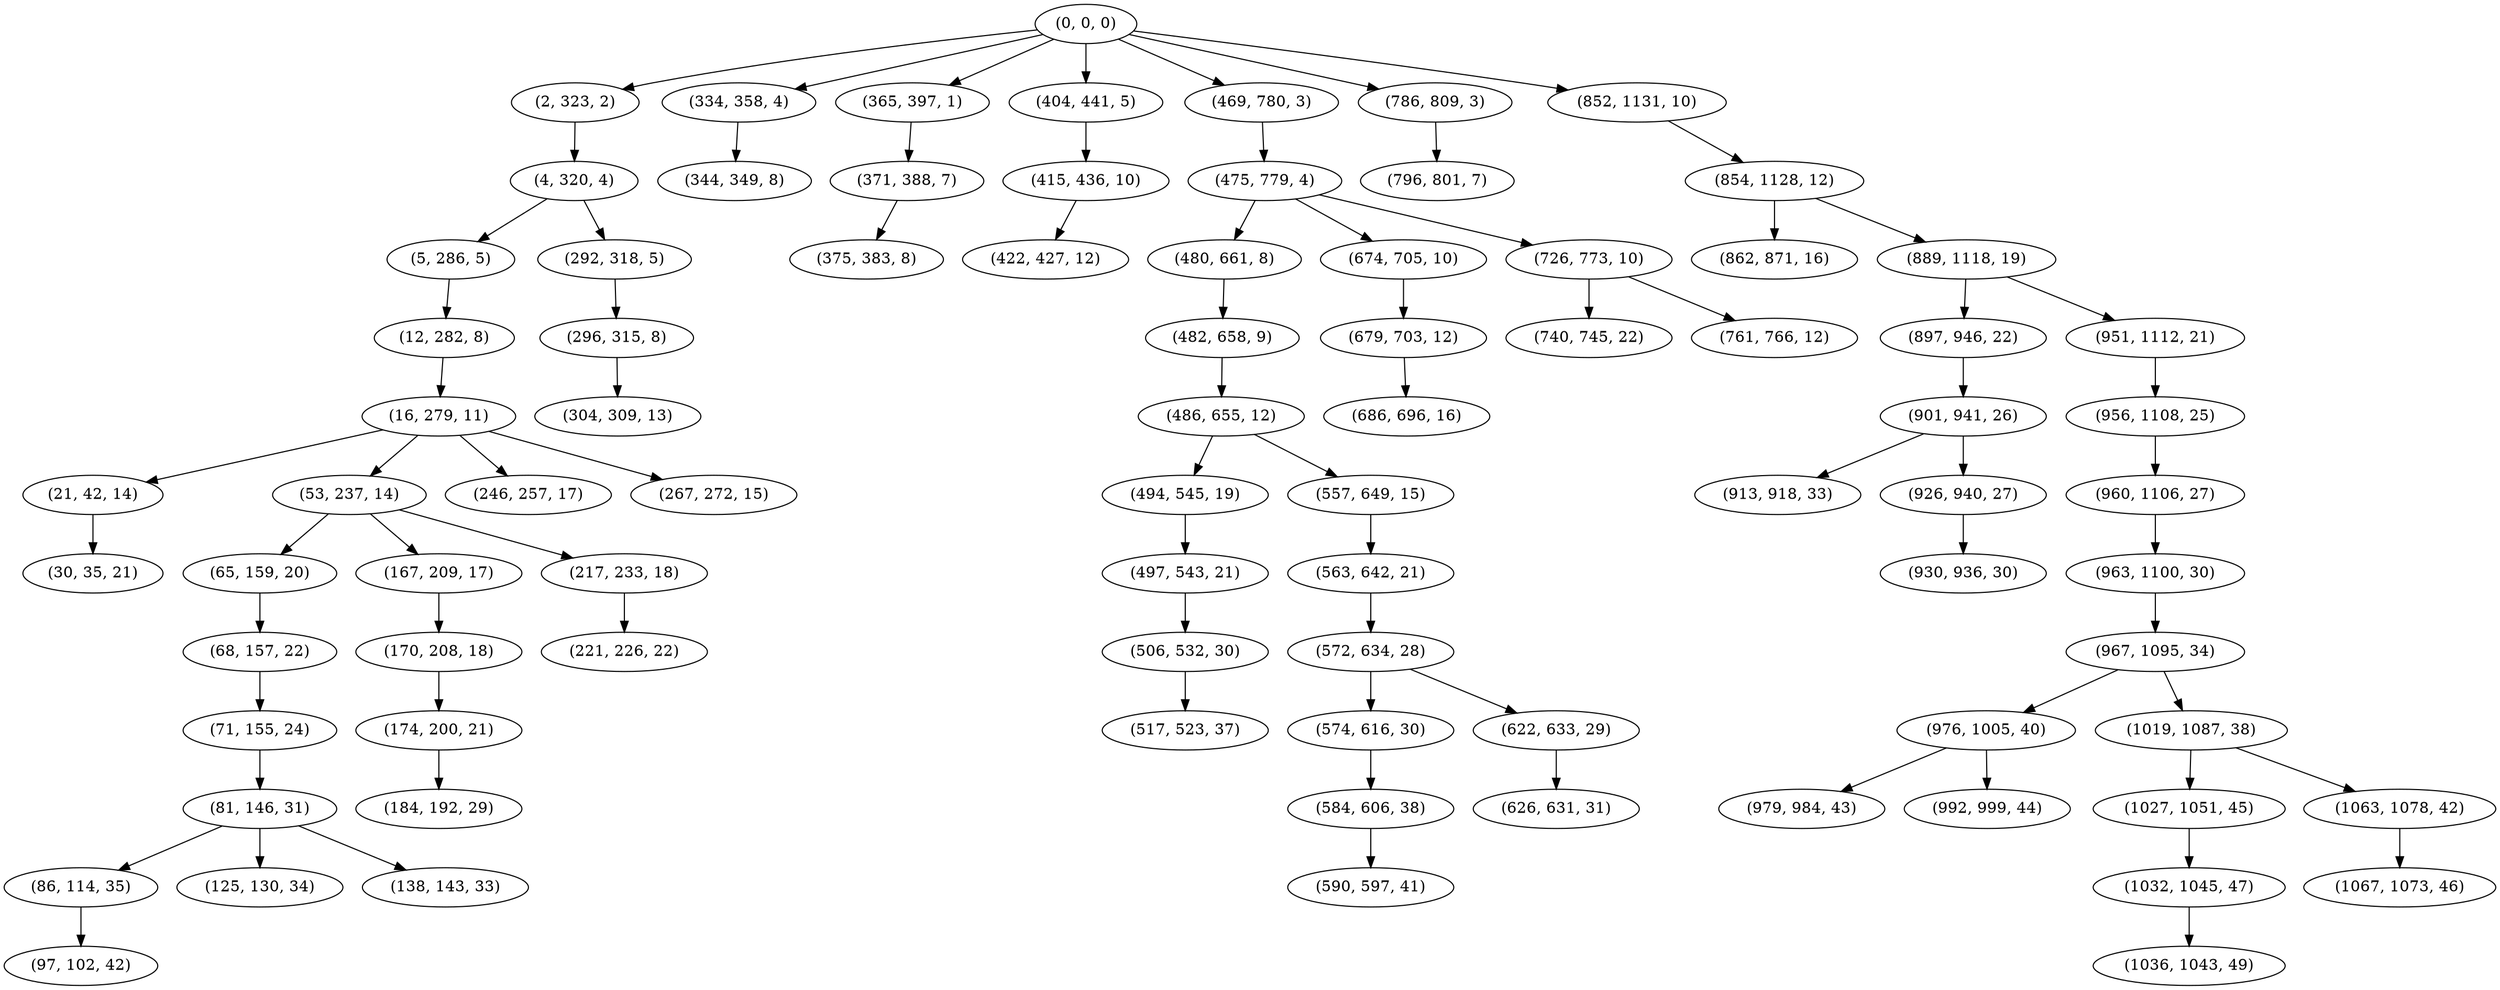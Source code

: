 digraph tree {
    "(0, 0, 0)";
    "(2, 323, 2)";
    "(4, 320, 4)";
    "(5, 286, 5)";
    "(12, 282, 8)";
    "(16, 279, 11)";
    "(21, 42, 14)";
    "(30, 35, 21)";
    "(53, 237, 14)";
    "(65, 159, 20)";
    "(68, 157, 22)";
    "(71, 155, 24)";
    "(81, 146, 31)";
    "(86, 114, 35)";
    "(97, 102, 42)";
    "(125, 130, 34)";
    "(138, 143, 33)";
    "(167, 209, 17)";
    "(170, 208, 18)";
    "(174, 200, 21)";
    "(184, 192, 29)";
    "(217, 233, 18)";
    "(221, 226, 22)";
    "(246, 257, 17)";
    "(267, 272, 15)";
    "(292, 318, 5)";
    "(296, 315, 8)";
    "(304, 309, 13)";
    "(334, 358, 4)";
    "(344, 349, 8)";
    "(365, 397, 1)";
    "(371, 388, 7)";
    "(375, 383, 8)";
    "(404, 441, 5)";
    "(415, 436, 10)";
    "(422, 427, 12)";
    "(469, 780, 3)";
    "(475, 779, 4)";
    "(480, 661, 8)";
    "(482, 658, 9)";
    "(486, 655, 12)";
    "(494, 545, 19)";
    "(497, 543, 21)";
    "(506, 532, 30)";
    "(517, 523, 37)";
    "(557, 649, 15)";
    "(563, 642, 21)";
    "(572, 634, 28)";
    "(574, 616, 30)";
    "(584, 606, 38)";
    "(590, 597, 41)";
    "(622, 633, 29)";
    "(626, 631, 31)";
    "(674, 705, 10)";
    "(679, 703, 12)";
    "(686, 696, 16)";
    "(726, 773, 10)";
    "(740, 745, 22)";
    "(761, 766, 12)";
    "(786, 809, 3)";
    "(796, 801, 7)";
    "(852, 1131, 10)";
    "(854, 1128, 12)";
    "(862, 871, 16)";
    "(889, 1118, 19)";
    "(897, 946, 22)";
    "(901, 941, 26)";
    "(913, 918, 33)";
    "(926, 940, 27)";
    "(930, 936, 30)";
    "(951, 1112, 21)";
    "(956, 1108, 25)";
    "(960, 1106, 27)";
    "(963, 1100, 30)";
    "(967, 1095, 34)";
    "(976, 1005, 40)";
    "(979, 984, 43)";
    "(992, 999, 44)";
    "(1019, 1087, 38)";
    "(1027, 1051, 45)";
    "(1032, 1045, 47)";
    "(1036, 1043, 49)";
    "(1063, 1078, 42)";
    "(1067, 1073, 46)";
    "(0, 0, 0)" -> "(2, 323, 2)";
    "(0, 0, 0)" -> "(334, 358, 4)";
    "(0, 0, 0)" -> "(365, 397, 1)";
    "(0, 0, 0)" -> "(404, 441, 5)";
    "(0, 0, 0)" -> "(469, 780, 3)";
    "(0, 0, 0)" -> "(786, 809, 3)";
    "(0, 0, 0)" -> "(852, 1131, 10)";
    "(2, 323, 2)" -> "(4, 320, 4)";
    "(4, 320, 4)" -> "(5, 286, 5)";
    "(4, 320, 4)" -> "(292, 318, 5)";
    "(5, 286, 5)" -> "(12, 282, 8)";
    "(12, 282, 8)" -> "(16, 279, 11)";
    "(16, 279, 11)" -> "(21, 42, 14)";
    "(16, 279, 11)" -> "(53, 237, 14)";
    "(16, 279, 11)" -> "(246, 257, 17)";
    "(16, 279, 11)" -> "(267, 272, 15)";
    "(21, 42, 14)" -> "(30, 35, 21)";
    "(53, 237, 14)" -> "(65, 159, 20)";
    "(53, 237, 14)" -> "(167, 209, 17)";
    "(53, 237, 14)" -> "(217, 233, 18)";
    "(65, 159, 20)" -> "(68, 157, 22)";
    "(68, 157, 22)" -> "(71, 155, 24)";
    "(71, 155, 24)" -> "(81, 146, 31)";
    "(81, 146, 31)" -> "(86, 114, 35)";
    "(81, 146, 31)" -> "(125, 130, 34)";
    "(81, 146, 31)" -> "(138, 143, 33)";
    "(86, 114, 35)" -> "(97, 102, 42)";
    "(167, 209, 17)" -> "(170, 208, 18)";
    "(170, 208, 18)" -> "(174, 200, 21)";
    "(174, 200, 21)" -> "(184, 192, 29)";
    "(217, 233, 18)" -> "(221, 226, 22)";
    "(292, 318, 5)" -> "(296, 315, 8)";
    "(296, 315, 8)" -> "(304, 309, 13)";
    "(334, 358, 4)" -> "(344, 349, 8)";
    "(365, 397, 1)" -> "(371, 388, 7)";
    "(371, 388, 7)" -> "(375, 383, 8)";
    "(404, 441, 5)" -> "(415, 436, 10)";
    "(415, 436, 10)" -> "(422, 427, 12)";
    "(469, 780, 3)" -> "(475, 779, 4)";
    "(475, 779, 4)" -> "(480, 661, 8)";
    "(475, 779, 4)" -> "(674, 705, 10)";
    "(475, 779, 4)" -> "(726, 773, 10)";
    "(480, 661, 8)" -> "(482, 658, 9)";
    "(482, 658, 9)" -> "(486, 655, 12)";
    "(486, 655, 12)" -> "(494, 545, 19)";
    "(486, 655, 12)" -> "(557, 649, 15)";
    "(494, 545, 19)" -> "(497, 543, 21)";
    "(497, 543, 21)" -> "(506, 532, 30)";
    "(506, 532, 30)" -> "(517, 523, 37)";
    "(557, 649, 15)" -> "(563, 642, 21)";
    "(563, 642, 21)" -> "(572, 634, 28)";
    "(572, 634, 28)" -> "(574, 616, 30)";
    "(572, 634, 28)" -> "(622, 633, 29)";
    "(574, 616, 30)" -> "(584, 606, 38)";
    "(584, 606, 38)" -> "(590, 597, 41)";
    "(622, 633, 29)" -> "(626, 631, 31)";
    "(674, 705, 10)" -> "(679, 703, 12)";
    "(679, 703, 12)" -> "(686, 696, 16)";
    "(726, 773, 10)" -> "(740, 745, 22)";
    "(726, 773, 10)" -> "(761, 766, 12)";
    "(786, 809, 3)" -> "(796, 801, 7)";
    "(852, 1131, 10)" -> "(854, 1128, 12)";
    "(854, 1128, 12)" -> "(862, 871, 16)";
    "(854, 1128, 12)" -> "(889, 1118, 19)";
    "(889, 1118, 19)" -> "(897, 946, 22)";
    "(889, 1118, 19)" -> "(951, 1112, 21)";
    "(897, 946, 22)" -> "(901, 941, 26)";
    "(901, 941, 26)" -> "(913, 918, 33)";
    "(901, 941, 26)" -> "(926, 940, 27)";
    "(926, 940, 27)" -> "(930, 936, 30)";
    "(951, 1112, 21)" -> "(956, 1108, 25)";
    "(956, 1108, 25)" -> "(960, 1106, 27)";
    "(960, 1106, 27)" -> "(963, 1100, 30)";
    "(963, 1100, 30)" -> "(967, 1095, 34)";
    "(967, 1095, 34)" -> "(976, 1005, 40)";
    "(967, 1095, 34)" -> "(1019, 1087, 38)";
    "(976, 1005, 40)" -> "(979, 984, 43)";
    "(976, 1005, 40)" -> "(992, 999, 44)";
    "(1019, 1087, 38)" -> "(1027, 1051, 45)";
    "(1019, 1087, 38)" -> "(1063, 1078, 42)";
    "(1027, 1051, 45)" -> "(1032, 1045, 47)";
    "(1032, 1045, 47)" -> "(1036, 1043, 49)";
    "(1063, 1078, 42)" -> "(1067, 1073, 46)";
}
